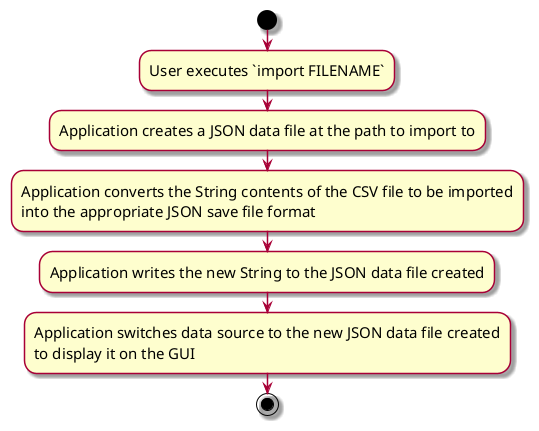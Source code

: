 @startuml
skin rose
skinparam ActivityFontSize 15
skinparam ArrowFontSize 12
start
:User executes `import FILENAME`;
:Application creates a JSON data file at the path to import to;
:Application converts the String contents of the CSV file to be imported
into the appropriate JSON save file format;
:Application writes the new String to the JSON data file created;
:Application switches data source to the new JSON data file created
to display it on the GUI;
stop
@enduml
